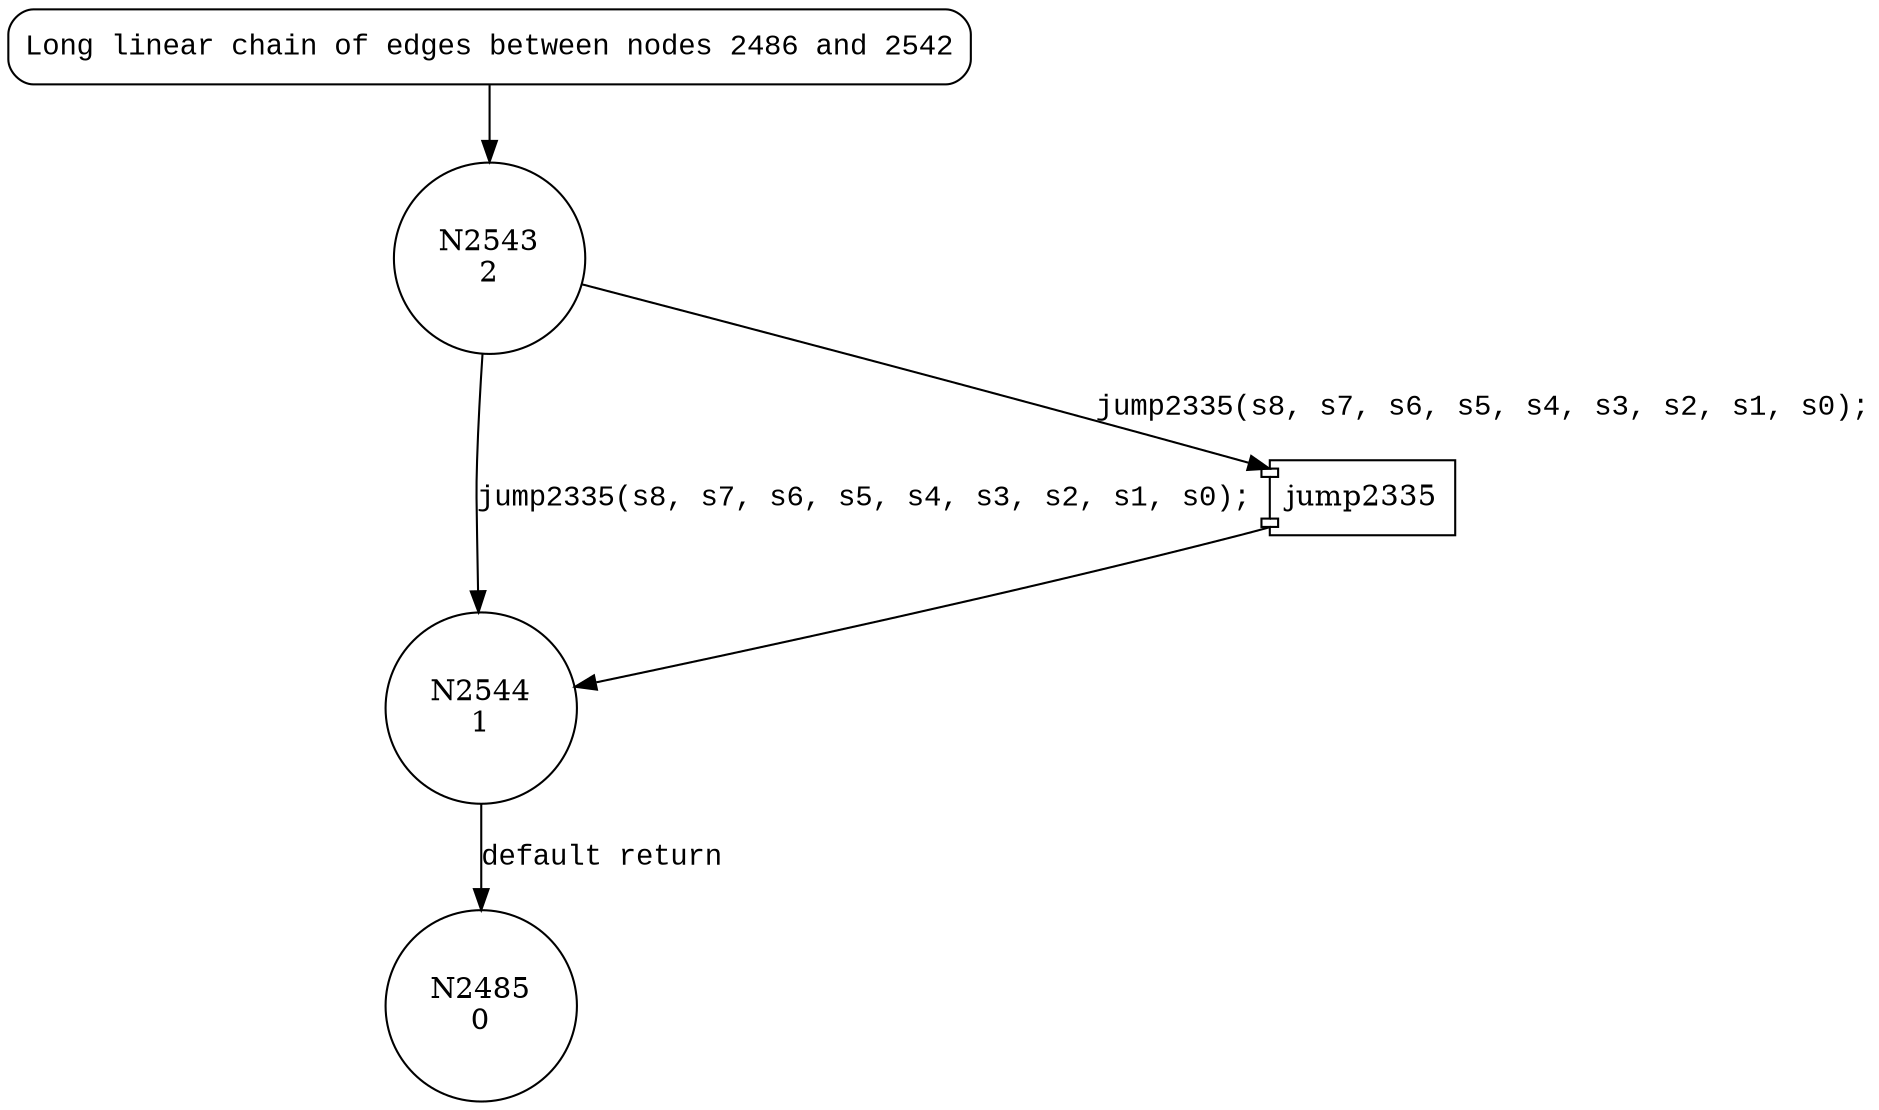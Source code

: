 digraph block2335 {
2543 [shape="circle" label="N2543\n2"]
2544 [shape="circle" label="N2544\n1"]
2485 [shape="circle" label="N2485\n0"]
2486 [style="filled,bold" penwidth="1" fillcolor="white" fontname="Courier New" shape="Mrecord" label="Long linear chain of edges between nodes 2486 and 2542"]
2486 -> 2543[label=""]
100293 [shape="component" label="jump2335"]
2543 -> 100293 [label="jump2335(s8, s7, s6, s5, s4, s3, s2, s1, s0);" fontname="Courier New"]
100293 -> 2544 [label="" fontname="Courier New"]
2543 -> 2544 [label="jump2335(s8, s7, s6, s5, s4, s3, s2, s1, s0);" fontname="Courier New"]
2544 -> 2485 [label="default return" fontname="Courier New"]
}